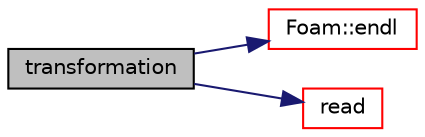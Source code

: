 digraph "transformation"
{
  bgcolor="transparent";
  edge [fontname="Helvetica",fontsize="10",labelfontname="Helvetica",labelfontsize="10"];
  node [fontname="Helvetica",fontsize="10",shape=record];
  rankdir="LR";
  Node71 [label="transformation",height=0.2,width=0.4,color="black", fillcolor="grey75", style="filled", fontcolor="black"];
  Node71 -> Node72 [color="midnightblue",fontsize="10",style="solid",fontname="Helvetica"];
  Node72 [label="Foam::endl",height=0.2,width=0.4,color="red",URL="$a21851.html#a2db8fe02a0d3909e9351bb4275b23ce4",tooltip="Add newline and flush stream. "];
  Node71 -> Node74 [color="midnightblue",fontsize="10",style="solid",fontname="Helvetica"];
  Node74 [label="read",height=0.2,width=0.4,color="red",URL="$a22125.html#afeed4512a4be2653bc44cb43a1ae0788",tooltip="Update properties from given dictionary. "];
}
